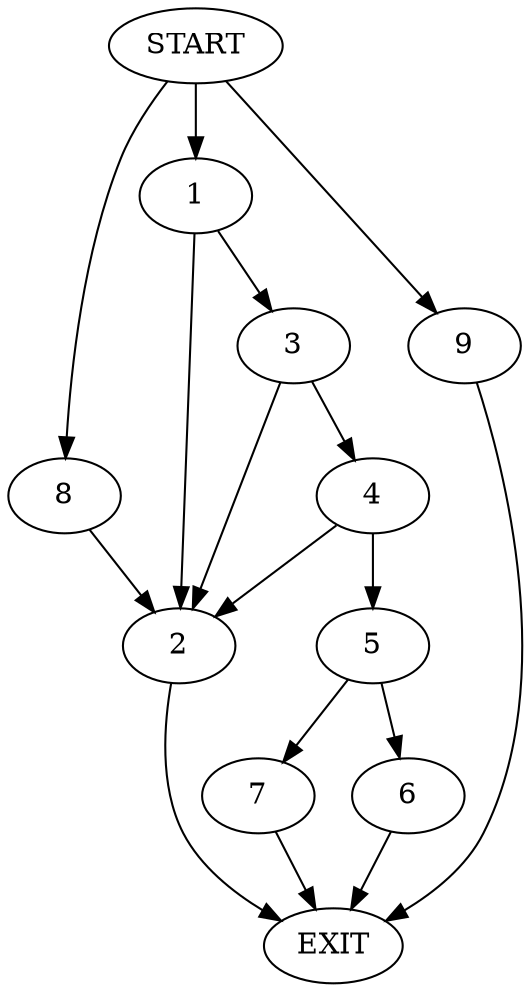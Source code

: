 digraph {
0 [label="START"]
10 [label="EXIT"]
0 -> 1
1 -> 2
1 -> 3
3 -> 2
3 -> 4
2 -> 10
4 -> 2
4 -> 5
5 -> 6
5 -> 7
7 -> 10
6 -> 10
0 -> 8
8 -> 2
0 -> 9
9 -> 10
}
